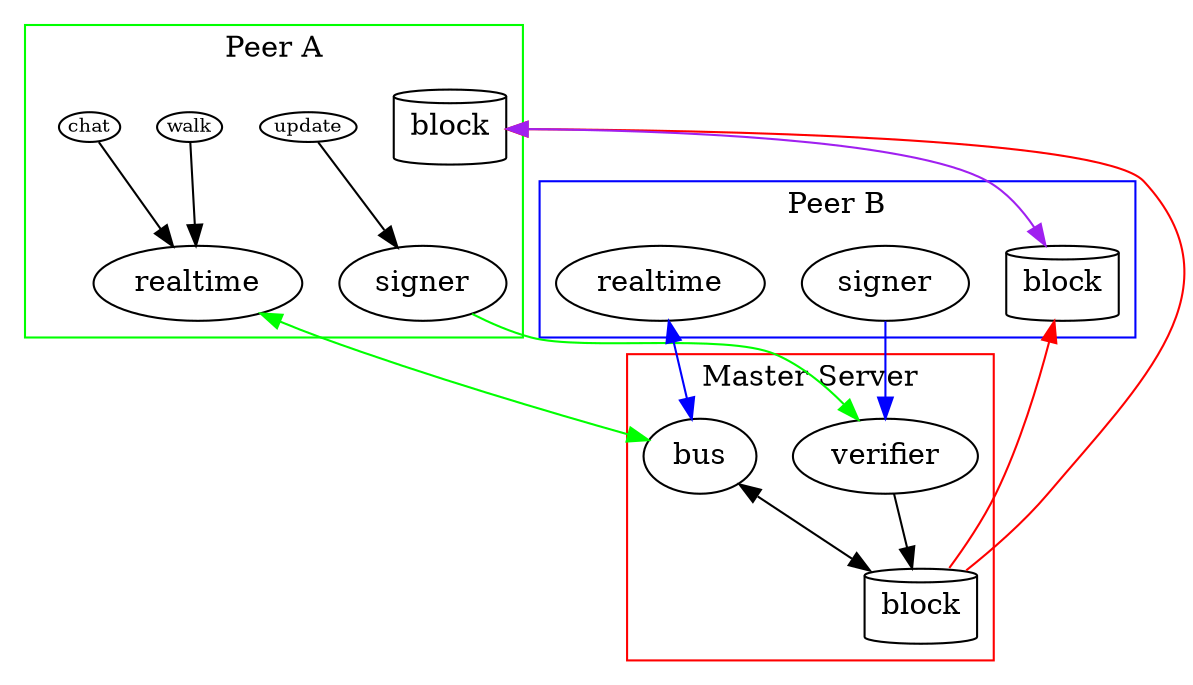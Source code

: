 digraph proto{
    compound=true;
    subgraph clusterServer{
        label="Master Server";
        center=true;
        color=red;

        root_blockstore [label="block", shape=cylinder];
        
        verifier -> root_blockstore;
        bus -> root_blockstore [dir=both];
    }
    subgraph clusterPeer{
        label="Peer A";
        color=green;

        blockstore [label="block", shape=cylinder];
        signer;
        realtime;

        subgraph clusterPeerInternal{
            label="";
            color=white;

            update [fontsize="9", width="0", height="0", margin="0"];
            walk [fontsize="9", width="0", height="0", margin="0"];
            chat [fontsize="9", width="0", height="0", margin="0"];
        }
        
        update -> signer;
        walk -> realtime;
        chat -> realtime;
    }
    subgraph clusterOtherPeer{
        label="Peer B";
        color=blue;
        
        peer_blockstore [label="block", shape=cylinder];
        peer_realtime [label="realtime"];
        peer_signer [label="signer"];
    }
    
    signer        -> verifier [color=green, weight=10];
    peer_signer   -> verifier [color=blue, weight=5];
    realtime      -> bus [dir="both"] [color=green, weight=10];
    peer_realtime -> bus [dir="both"] [color=blue, weight=5];

    root_blockstore -> blockstore [color=red, weight=20];
    root_blockstore -> peer_blockstore [color=red];
    blockstore      -> peer_blockstore [dir="both", color=purple];
}

